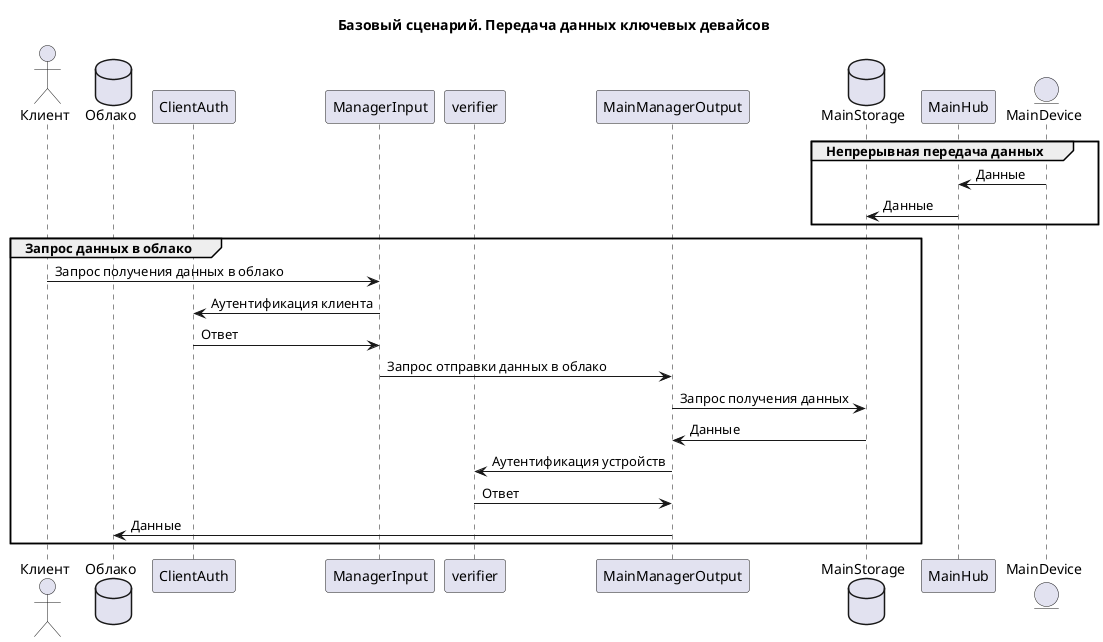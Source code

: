 @startuml
title "Базовый сценарий. Передача данных ключевых девайсов"
actor Клиент as user
database Облако as cloud
participant ClientAuth as auth2
participant ManagerInput as in
participant verifier as auth
participant MainManagerOutput as out
database MainStorage as storage
participant MainHub as hub
entity MainDevice as device

group Непрерывная передача данных
device -> hub: Данные
hub -> storage: Данные
end

group Запрос данных в облако
user -> in: Запрос получения данных в облако
in -> auth2: Аутентификация клиента
in <- auth2: Ответ
in -> out: Запрос отправки данных в облако
out -> storage: Запрос получения данных
out <- storage: Данные
out -> auth: Аутентификация устройств
out <- auth: Ответ
out -> cloud: Данные
end
@enduml
